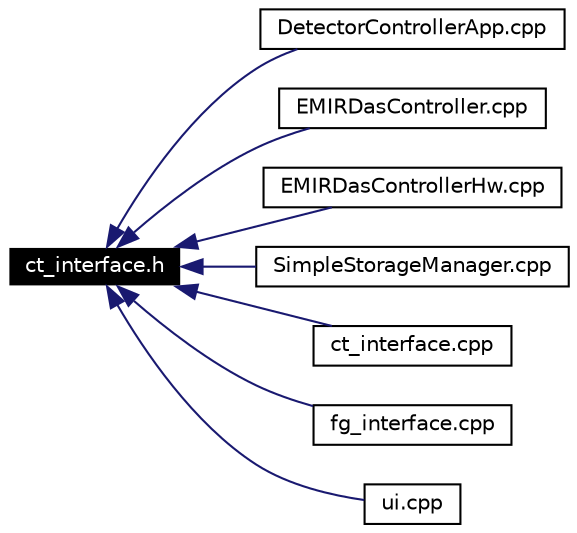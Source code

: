 digraph G
{
  edge [fontname="Helvetica",fontsize=10,labelfontname="Helvetica",labelfontsize=10];
  node [fontname="Helvetica",fontsize=10,shape=record];
  rankdir=LR;
  Node1 [label="ct_interface.h",height=0.2,width=0.4,color="white", fillcolor="black", style="filled" fontcolor="white"];
  Node1 -> Node2 [dir=back,color="midnightblue",fontsize=10,style="solid",fontname="Helvetica"];
  Node2 [label="DetectorControllerApp.cpp",height=0.2,width=0.4,color="black", fillcolor="white", style="filled",URL="$DetectorControllerApp_8cpp.html"];
  Node1 -> Node3 [dir=back,color="midnightblue",fontsize=10,style="solid",fontname="Helvetica"];
  Node3 [label="EMIRDasController.cpp",height=0.2,width=0.4,color="black", fillcolor="white", style="filled",URL="$EMIRDasController_8cpp.html"];
  Node1 -> Node4 [dir=back,color="midnightblue",fontsize=10,style="solid",fontname="Helvetica"];
  Node4 [label="EMIRDasControllerHw.cpp",height=0.2,width=0.4,color="black", fillcolor="white", style="filled",URL="$EMIRDasControllerHw_8cpp.html"];
  Node1 -> Node5 [dir=back,color="midnightblue",fontsize=10,style="solid",fontname="Helvetica"];
  Node5 [label="SimpleStorageManager.cpp",height=0.2,width=0.4,color="black", fillcolor="white", style="filled",URL="$SimpleStorageManager_8cpp.html"];
  Node1 -> Node6 [dir=back,color="midnightblue",fontsize=10,style="solid",fontname="Helvetica"];
  Node6 [label="ct_interface.cpp",height=0.2,width=0.4,color="black", fillcolor="white", style="filled",URL="$ct__interface_8cpp.html"];
  Node1 -> Node7 [dir=back,color="midnightblue",fontsize=10,style="solid",fontname="Helvetica"];
  Node7 [label="fg_interface.cpp",height=0.2,width=0.4,color="black", fillcolor="white", style="filled",URL="$fg__interface_8cpp.html"];
  Node1 -> Node8 [dir=back,color="midnightblue",fontsize=10,style="solid",fontname="Helvetica"];
  Node8 [label="ui.cpp",height=0.2,width=0.4,color="black", fillcolor="white", style="filled",URL="$ui_8cpp.html"];
}
